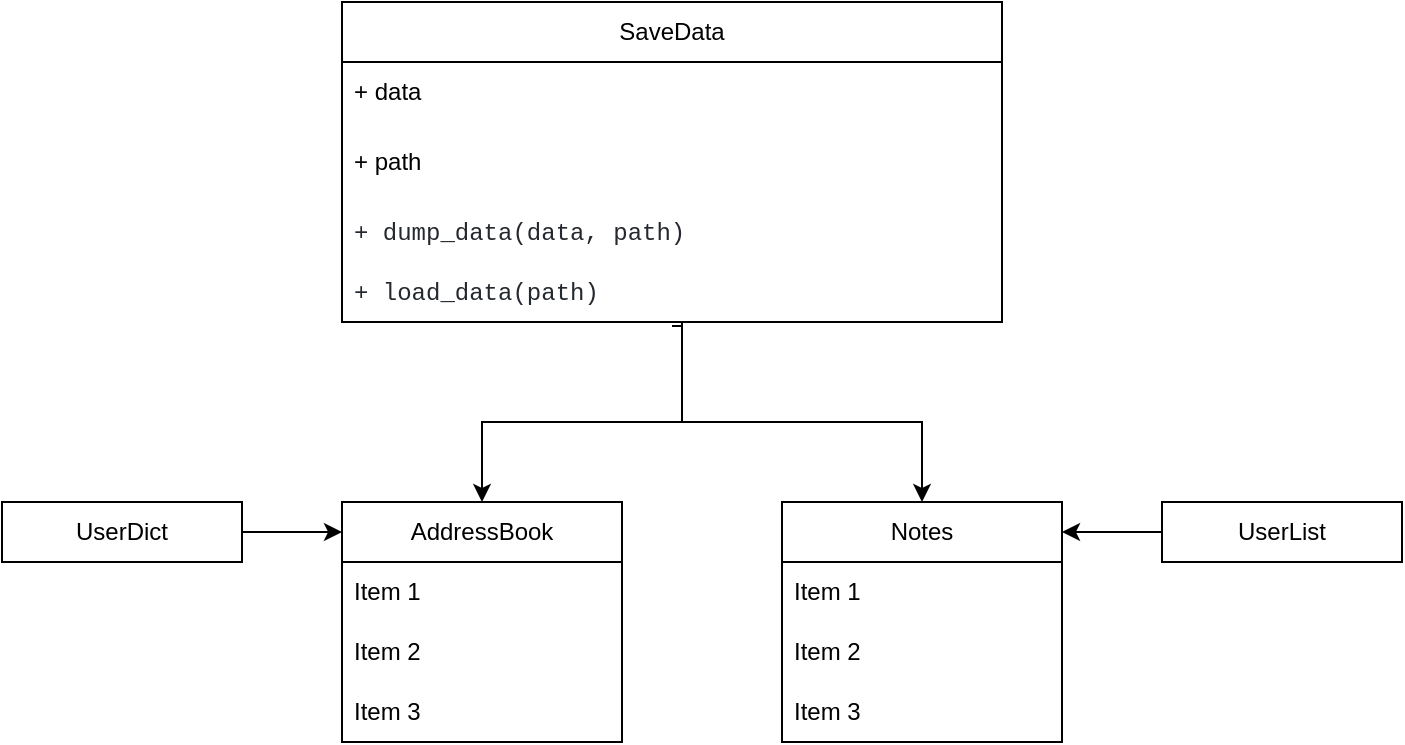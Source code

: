 <mxfile version="20.8.5" type="github">
  <diagram id="C5RBs43oDa-KdzZeNtuy" name="Page-1">
    <mxGraphModel dx="880" dy="1625" grid="1" gridSize="10" guides="1" tooltips="1" connect="1" arrows="1" fold="1" page="1" pageScale="1" pageWidth="827" pageHeight="1169" math="0" shadow="0">
      <root>
        <mxCell id="WIyWlLk6GJQsqaUBKTNV-0" />
        <mxCell id="WIyWlLk6GJQsqaUBKTNV-1" parent="WIyWlLk6GJQsqaUBKTNV-0" />
        <mxCell id="de7m-z70HbMSXaxPHgT2-5" value="" style="edgeStyle=orthogonalEdgeStyle;rounded=0;orthogonalLoop=1;jettySize=auto;html=1;" edge="1" parent="WIyWlLk6GJQsqaUBKTNV-1" source="de7m-z70HbMSXaxPHgT2-0">
          <mxGeometry relative="1" as="geometry">
            <mxPoint x="260" y="225" as="targetPoint" />
          </mxGeometry>
        </mxCell>
        <mxCell id="de7m-z70HbMSXaxPHgT2-0" value="UserDict" style="rounded=0;whiteSpace=wrap;html=1;" vertex="1" parent="WIyWlLk6GJQsqaUBKTNV-1">
          <mxGeometry x="90" y="210" width="120" height="30" as="geometry" />
        </mxCell>
        <mxCell id="de7m-z70HbMSXaxPHgT2-1" style="edgeStyle=orthogonalEdgeStyle;rounded=0;orthogonalLoop=1;jettySize=auto;html=1;exitX=0.5;exitY=1;exitDx=0;exitDy=0;" edge="1" parent="WIyWlLk6GJQsqaUBKTNV-1" source="de7m-z70HbMSXaxPHgT2-0" target="de7m-z70HbMSXaxPHgT2-0">
          <mxGeometry relative="1" as="geometry" />
        </mxCell>
        <mxCell id="de7m-z70HbMSXaxPHgT2-3" style="edgeStyle=orthogonalEdgeStyle;rounded=0;orthogonalLoop=1;jettySize=auto;html=1;exitX=0.5;exitY=1;exitDx=0;exitDy=0;" edge="1" parent="WIyWlLk6GJQsqaUBKTNV-1" source="de7m-z70HbMSXaxPHgT2-0" target="de7m-z70HbMSXaxPHgT2-0">
          <mxGeometry relative="1" as="geometry" />
        </mxCell>
        <mxCell id="de7m-z70HbMSXaxPHgT2-7" style="edgeStyle=orthogonalEdgeStyle;rounded=0;orthogonalLoop=1;jettySize=auto;html=1;entryX=0.5;entryY=0;entryDx=0;entryDy=0;exitX=0.5;exitY=1.067;exitDx=0;exitDy=0;exitPerimeter=0;" edge="1" parent="WIyWlLk6GJQsqaUBKTNV-1" source="de7m-z70HbMSXaxPHgT2-24" target="de7m-z70HbMSXaxPHgT2-12">
          <mxGeometry relative="1" as="geometry">
            <mxPoint x="428.04" y="130.99" as="sourcePoint" />
            <mxPoint x="320" y="210" as="targetPoint" />
            <Array as="points">
              <mxPoint x="430" y="170" />
              <mxPoint x="330" y="170" />
            </Array>
          </mxGeometry>
        </mxCell>
        <mxCell id="de7m-z70HbMSXaxPHgT2-9" style="edgeStyle=orthogonalEdgeStyle;rounded=0;orthogonalLoop=1;jettySize=auto;html=1;entryX=0.5;entryY=0;entryDx=0;entryDy=0;" edge="1" parent="WIyWlLk6GJQsqaUBKTNV-1" source="de7m-z70HbMSXaxPHgT2-24" target="de7m-z70HbMSXaxPHgT2-16">
          <mxGeometry relative="1" as="geometry">
            <mxPoint x="390" y="160" as="sourcePoint" />
            <mxPoint x="560" y="210" as="targetPoint" />
            <Array as="points">
              <mxPoint x="430" y="170" />
              <mxPoint x="550" y="170" />
            </Array>
          </mxGeometry>
        </mxCell>
        <mxCell id="de7m-z70HbMSXaxPHgT2-11" style="edgeStyle=orthogonalEdgeStyle;rounded=0;orthogonalLoop=1;jettySize=auto;html=1;" edge="1" parent="WIyWlLk6GJQsqaUBKTNV-1" source="de7m-z70HbMSXaxPHgT2-10">
          <mxGeometry relative="1" as="geometry">
            <mxPoint x="620" y="225" as="targetPoint" />
          </mxGeometry>
        </mxCell>
        <mxCell id="de7m-z70HbMSXaxPHgT2-10" value="UserList" style="rounded=0;whiteSpace=wrap;html=1;" vertex="1" parent="WIyWlLk6GJQsqaUBKTNV-1">
          <mxGeometry x="670" y="210" width="120" height="30" as="geometry" />
        </mxCell>
        <mxCell id="de7m-z70HbMSXaxPHgT2-12" value="AddressBook" style="swimlane;fontStyle=0;childLayout=stackLayout;horizontal=1;startSize=30;horizontalStack=0;resizeParent=1;resizeParentMax=0;resizeLast=0;collapsible=1;marginBottom=0;whiteSpace=wrap;html=1;" vertex="1" parent="WIyWlLk6GJQsqaUBKTNV-1">
          <mxGeometry x="260" y="210" width="140" height="120" as="geometry" />
        </mxCell>
        <mxCell id="de7m-z70HbMSXaxPHgT2-13" value="Item 1" style="text;strokeColor=none;fillColor=none;align=left;verticalAlign=middle;spacingLeft=4;spacingRight=4;overflow=hidden;points=[[0,0.5],[1,0.5]];portConstraint=eastwest;rotatable=0;whiteSpace=wrap;html=1;" vertex="1" parent="de7m-z70HbMSXaxPHgT2-12">
          <mxGeometry y="30" width="140" height="30" as="geometry" />
        </mxCell>
        <mxCell id="de7m-z70HbMSXaxPHgT2-14" value="Item 2" style="text;strokeColor=none;fillColor=none;align=left;verticalAlign=middle;spacingLeft=4;spacingRight=4;overflow=hidden;points=[[0,0.5],[1,0.5]];portConstraint=eastwest;rotatable=0;whiteSpace=wrap;html=1;" vertex="1" parent="de7m-z70HbMSXaxPHgT2-12">
          <mxGeometry y="60" width="140" height="30" as="geometry" />
        </mxCell>
        <mxCell id="de7m-z70HbMSXaxPHgT2-15" value="Item 3" style="text;strokeColor=none;fillColor=none;align=left;verticalAlign=middle;spacingLeft=4;spacingRight=4;overflow=hidden;points=[[0,0.5],[1,0.5]];portConstraint=eastwest;rotatable=0;whiteSpace=wrap;html=1;" vertex="1" parent="de7m-z70HbMSXaxPHgT2-12">
          <mxGeometry y="90" width="140" height="30" as="geometry" />
        </mxCell>
        <mxCell id="de7m-z70HbMSXaxPHgT2-16" value="Notes" style="swimlane;fontStyle=0;childLayout=stackLayout;horizontal=1;startSize=30;horizontalStack=0;resizeParent=1;resizeParentMax=0;resizeLast=0;collapsible=1;marginBottom=0;whiteSpace=wrap;html=1;" vertex="1" parent="WIyWlLk6GJQsqaUBKTNV-1">
          <mxGeometry x="480" y="210" width="140" height="120" as="geometry" />
        </mxCell>
        <mxCell id="de7m-z70HbMSXaxPHgT2-17" value="Item 1" style="text;strokeColor=none;fillColor=none;align=left;verticalAlign=middle;spacingLeft=4;spacingRight=4;overflow=hidden;points=[[0,0.5],[1,0.5]];portConstraint=eastwest;rotatable=0;whiteSpace=wrap;html=1;" vertex="1" parent="de7m-z70HbMSXaxPHgT2-16">
          <mxGeometry y="30" width="140" height="30" as="geometry" />
        </mxCell>
        <mxCell id="de7m-z70HbMSXaxPHgT2-18" value="Item 2" style="text;strokeColor=none;fillColor=none;align=left;verticalAlign=middle;spacingLeft=4;spacingRight=4;overflow=hidden;points=[[0,0.5],[1,0.5]];portConstraint=eastwest;rotatable=0;whiteSpace=wrap;html=1;" vertex="1" parent="de7m-z70HbMSXaxPHgT2-16">
          <mxGeometry y="60" width="140" height="30" as="geometry" />
        </mxCell>
        <mxCell id="de7m-z70HbMSXaxPHgT2-19" value="Item 3" style="text;strokeColor=none;fillColor=none;align=left;verticalAlign=middle;spacingLeft=4;spacingRight=4;overflow=hidden;points=[[0,0.5],[1,0.5]];portConstraint=eastwest;rotatable=0;whiteSpace=wrap;html=1;" vertex="1" parent="de7m-z70HbMSXaxPHgT2-16">
          <mxGeometry y="90" width="140" height="30" as="geometry" />
        </mxCell>
        <mxCell id="de7m-z70HbMSXaxPHgT2-20" value="SaveData" style="swimlane;fontStyle=0;childLayout=stackLayout;horizontal=1;startSize=30;horizontalStack=0;resizeParent=1;resizeParentMax=0;resizeLast=0;collapsible=1;marginBottom=0;whiteSpace=wrap;html=1;" vertex="1" parent="WIyWlLk6GJQsqaUBKTNV-1">
          <mxGeometry x="260" y="-40" width="330" height="160" as="geometry">
            <mxRectangle x="350" y="-60" width="90" height="30" as="alternateBounds" />
          </mxGeometry>
        </mxCell>
        <mxCell id="de7m-z70HbMSXaxPHgT2-21" value="+ data" style="text;strokeColor=none;fillColor=none;align=left;verticalAlign=middle;spacingLeft=4;spacingRight=4;overflow=hidden;points=[[0,0.5],[1,0.5]];portConstraint=eastwest;rotatable=0;whiteSpace=wrap;html=1;" vertex="1" parent="de7m-z70HbMSXaxPHgT2-20">
          <mxGeometry y="30" width="330" height="30" as="geometry" />
        </mxCell>
        <mxCell id="de7m-z70HbMSXaxPHgT2-22" value="+ path" style="text;strokeColor=none;fillColor=none;align=left;verticalAlign=middle;spacingLeft=4;spacingRight=4;overflow=hidden;points=[[0,0.5],[1,0.5]];portConstraint=eastwest;rotatable=0;whiteSpace=wrap;html=1;" vertex="1" parent="de7m-z70HbMSXaxPHgT2-20">
          <mxGeometry y="60" width="330" height="40" as="geometry" />
        </mxCell>
        <mxCell id="de7m-z70HbMSXaxPHgT2-26" value="&lt;font face=&quot;ui-monospace, SFMono-Regular, SF Mono, Menlo, Consolas, Liberation Mono, monospace&quot; color=&quot;#24292f&quot;&gt;&lt;span style=&quot;background-color: rgb(255, 255, 255);&quot;&gt;+ dump_data(data, path)&lt;/span&gt;&lt;/font&gt;" style="text;strokeColor=none;fillColor=none;align=left;verticalAlign=middle;spacingLeft=4;spacingRight=4;overflow=hidden;points=[[0,0.5],[1,0.5]];portConstraint=eastwest;rotatable=0;whiteSpace=wrap;html=1;" vertex="1" parent="de7m-z70HbMSXaxPHgT2-20">
          <mxGeometry y="100" width="330" height="30" as="geometry" />
        </mxCell>
        <mxCell id="de7m-z70HbMSXaxPHgT2-24" value="&lt;font face=&quot;ui-monospace, SFMono-Regular, SF Mono, Menlo, Consolas, Liberation Mono, monospace&quot; color=&quot;#24292f&quot;&gt;&lt;span style=&quot;background-color: rgb(255, 255, 255);&quot;&gt;+ load_data(path)&lt;/span&gt;&lt;/font&gt;" style="text;strokeColor=none;fillColor=none;align=left;verticalAlign=middle;spacingLeft=4;spacingRight=4;overflow=hidden;points=[[0,0.5],[1,0.5]];portConstraint=eastwest;rotatable=0;whiteSpace=wrap;html=1;" vertex="1" parent="de7m-z70HbMSXaxPHgT2-20">
          <mxGeometry y="130" width="330" height="30" as="geometry" />
        </mxCell>
      </root>
    </mxGraphModel>
  </diagram>
</mxfile>
